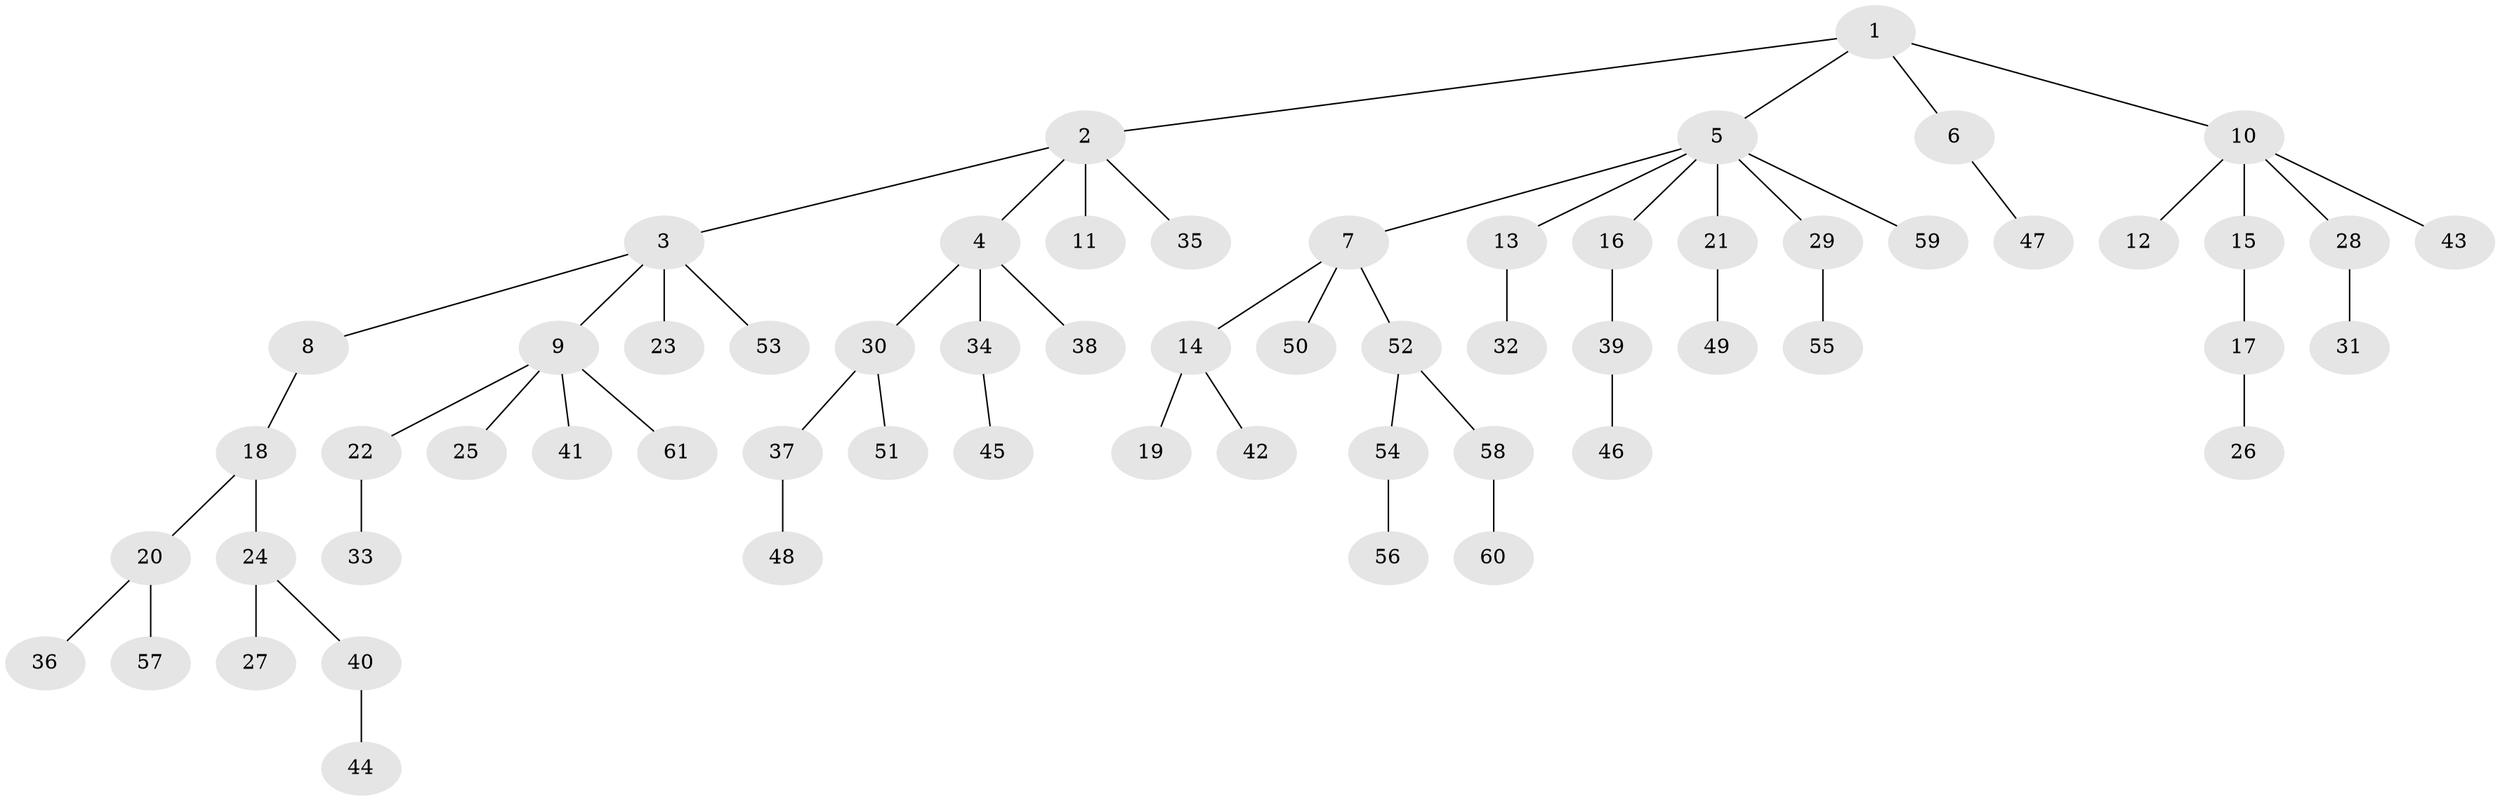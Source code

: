 // Generated by graph-tools (version 1.1) at 2025/11/02/27/25 16:11:26]
// undirected, 61 vertices, 60 edges
graph export_dot {
graph [start="1"]
  node [color=gray90,style=filled];
  1;
  2;
  3;
  4;
  5;
  6;
  7;
  8;
  9;
  10;
  11;
  12;
  13;
  14;
  15;
  16;
  17;
  18;
  19;
  20;
  21;
  22;
  23;
  24;
  25;
  26;
  27;
  28;
  29;
  30;
  31;
  32;
  33;
  34;
  35;
  36;
  37;
  38;
  39;
  40;
  41;
  42;
  43;
  44;
  45;
  46;
  47;
  48;
  49;
  50;
  51;
  52;
  53;
  54;
  55;
  56;
  57;
  58;
  59;
  60;
  61;
  1 -- 2;
  1 -- 5;
  1 -- 6;
  1 -- 10;
  2 -- 3;
  2 -- 4;
  2 -- 11;
  2 -- 35;
  3 -- 8;
  3 -- 9;
  3 -- 23;
  3 -- 53;
  4 -- 30;
  4 -- 34;
  4 -- 38;
  5 -- 7;
  5 -- 13;
  5 -- 16;
  5 -- 21;
  5 -- 29;
  5 -- 59;
  6 -- 47;
  7 -- 14;
  7 -- 50;
  7 -- 52;
  8 -- 18;
  9 -- 22;
  9 -- 25;
  9 -- 41;
  9 -- 61;
  10 -- 12;
  10 -- 15;
  10 -- 28;
  10 -- 43;
  13 -- 32;
  14 -- 19;
  14 -- 42;
  15 -- 17;
  16 -- 39;
  17 -- 26;
  18 -- 20;
  18 -- 24;
  20 -- 36;
  20 -- 57;
  21 -- 49;
  22 -- 33;
  24 -- 27;
  24 -- 40;
  28 -- 31;
  29 -- 55;
  30 -- 37;
  30 -- 51;
  34 -- 45;
  37 -- 48;
  39 -- 46;
  40 -- 44;
  52 -- 54;
  52 -- 58;
  54 -- 56;
  58 -- 60;
}
